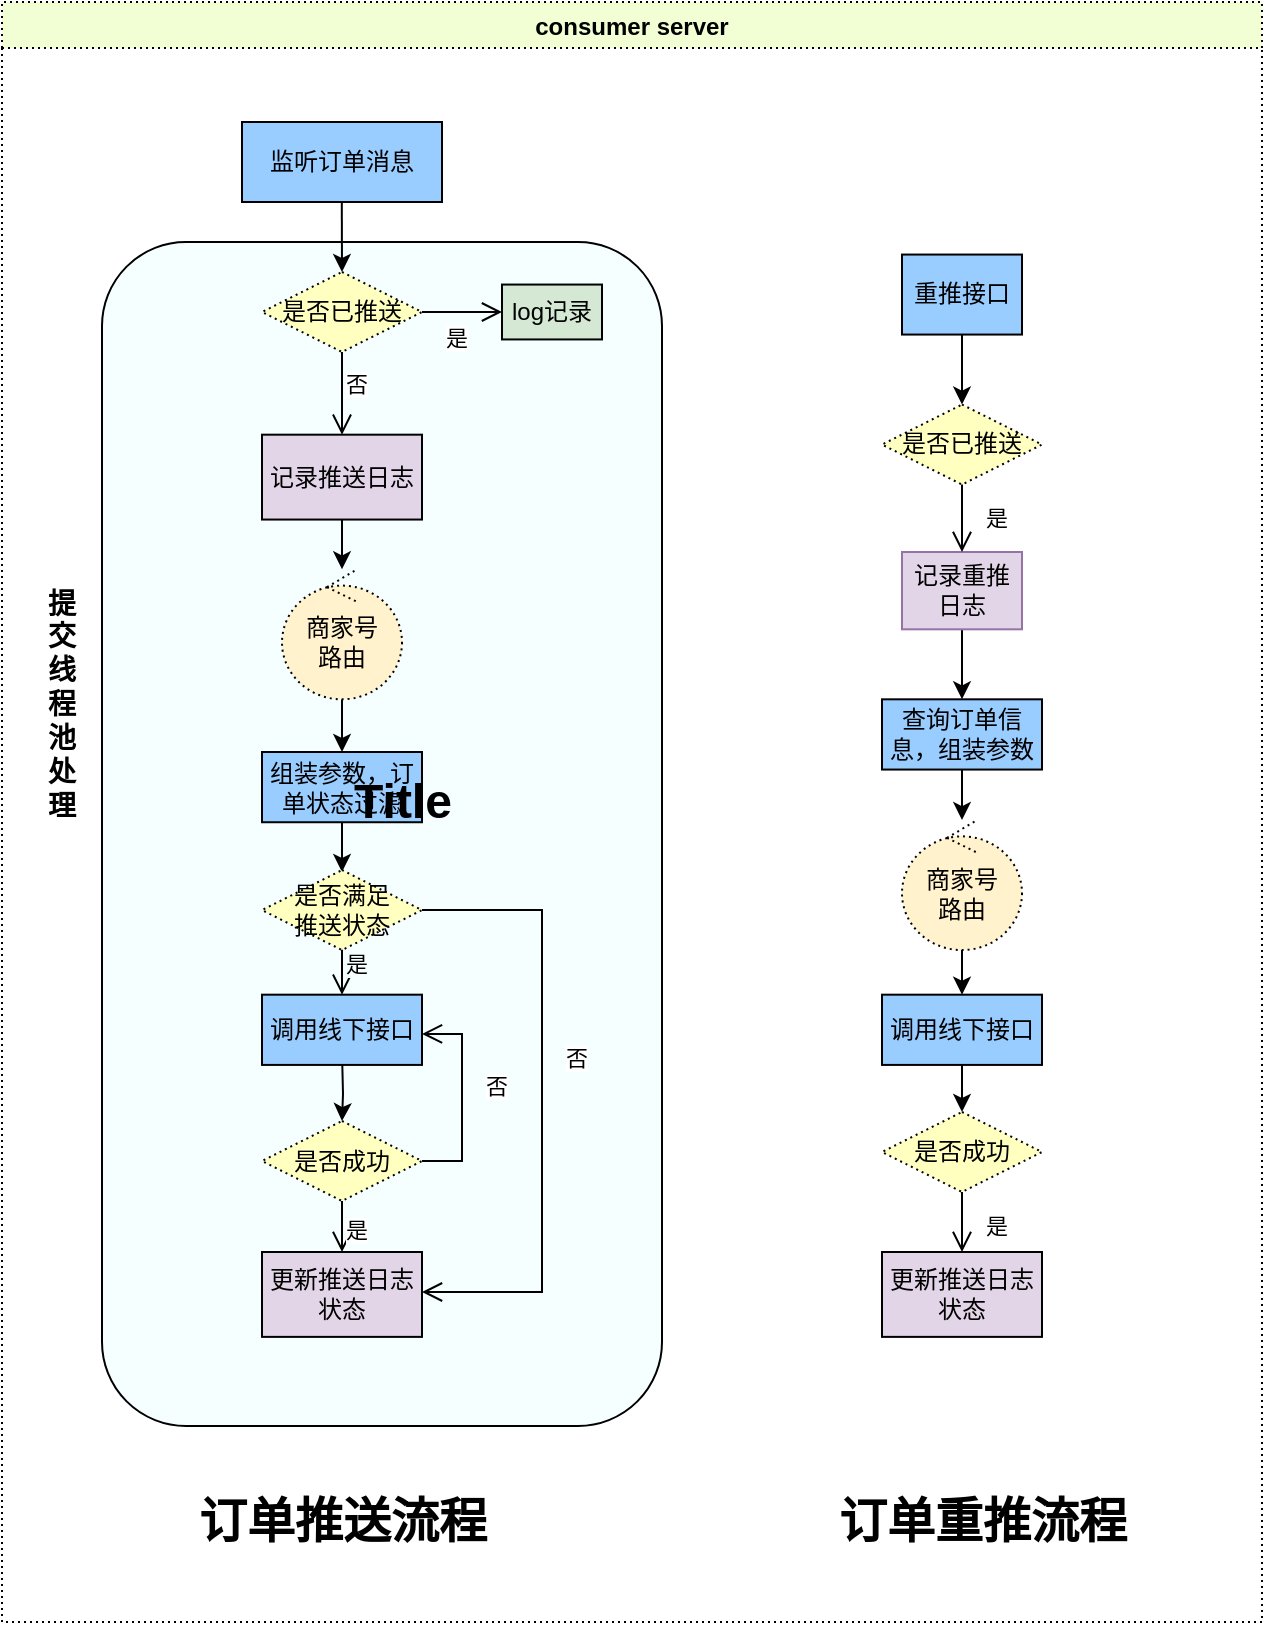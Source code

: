 <mxfile version="16.6.6" type="github">
  <diagram id="BDvVSngGOplgBvMkCZ0S" name="Page-1">
    <mxGraphModel dx="1673" dy="842" grid="1" gridSize="10" guides="1" tooltips="1" connect="1" arrows="1" fold="1" page="1" pageScale="1" pageWidth="827" pageHeight="1169" math="0" shadow="0">
      <root>
        <mxCell id="0" />
        <mxCell id="1" parent="0" />
        <mxCell id="b1F-uJUC9WspK6oYwCPj-3" value="consumer server" style="swimlane;fillColor=#F2FFD4;dashed=1;dashPattern=1 2;" parent="1" vertex="1">
          <mxGeometry x="150" y="40" width="630" height="810" as="geometry">
            <mxRectangle x="370" y="60" width="80" height="23" as="alternateBounds" />
          </mxGeometry>
        </mxCell>
        <mxCell id="ONsFw0UCnMqLuJ3qpuSr-8" value="" style="rounded=1;whiteSpace=wrap;html=1;fillColor=#F5FFFF;" parent="b1F-uJUC9WspK6oYwCPj-3" vertex="1">
          <mxGeometry x="50" y="120" width="280" height="592" as="geometry" />
        </mxCell>
        <mxCell id="b1F-uJUC9WspK6oYwCPj-13" value="监听订单消息" style="whiteSpace=wrap;html=1;align=center;fillColor=#99CCFF;" parent="b1F-uJUC9WspK6oYwCPj-3" vertex="1">
          <mxGeometry x="120" y="60" width="100" height="40" as="geometry" />
        </mxCell>
        <mxCell id="b1F-uJUC9WspK6oYwCPj-18" value="是否已推送" style="rhombus;whiteSpace=wrap;html=1;fillColor=#ffffc0;strokeColor=#000000;dashed=1;dashPattern=1 2;" parent="b1F-uJUC9WspK6oYwCPj-3" vertex="1">
          <mxGeometry x="130" y="135" width="80" height="40" as="geometry" />
        </mxCell>
        <mxCell id="b1F-uJUC9WspK6oYwCPj-20" value="否" style="edgeStyle=orthogonalEdgeStyle;html=1;align=left;verticalAlign=top;endArrow=open;endSize=8;strokeColor=#000000;rounded=0;entryX=0.5;entryY=0;entryDx=0;entryDy=0;" parent="b1F-uJUC9WspK6oYwCPj-3" source="b1F-uJUC9WspK6oYwCPj-18" target="b1F-uJUC9WspK6oYwCPj-38" edge="1">
          <mxGeometry x="-0.886" relative="1" as="geometry">
            <mxPoint x="170" y="220" as="targetPoint" />
            <Array as="points" />
            <mxPoint as="offset" />
          </mxGeometry>
        </mxCell>
        <mxCell id="b1F-uJUC9WspK6oYwCPj-28" value="" style="endArrow=classic;html=1;rounded=0;entryX=0.5;entryY=0;entryDx=0;entryDy=0;exitX=0.399;exitY=1.064;exitDx=0;exitDy=0;exitPerimeter=0;" parent="b1F-uJUC9WspK6oYwCPj-3" target="b1F-uJUC9WspK6oYwCPj-18" edge="1">
          <mxGeometry width="50" height="50" relative="1" as="geometry">
            <mxPoint x="169.9" y="100" as="sourcePoint" />
            <mxPoint x="140" y="87.44" as="targetPoint" />
          </mxGeometry>
        </mxCell>
        <mxCell id="b1F-uJUC9WspK6oYwCPj-30" value="是否已推送" style="rhombus;whiteSpace=wrap;html=1;fillColor=#ffffc0;strokeColor=#000000;dashed=1;dashPattern=1 2;" parent="b1F-uJUC9WspK6oYwCPj-3" vertex="1">
          <mxGeometry x="440" y="201.28" width="80" height="40" as="geometry" />
        </mxCell>
        <mxCell id="ONsFw0UCnMqLuJ3qpuSr-2" value="" style="edgeStyle=orthogonalEdgeStyle;rounded=0;orthogonalLoop=1;jettySize=auto;html=1;" parent="b1F-uJUC9WspK6oYwCPj-3" source="b1F-uJUC9WspK6oYwCPj-38" target="b1F-uJUC9WspK6oYwCPj-46" edge="1">
          <mxGeometry relative="1" as="geometry" />
        </mxCell>
        <mxCell id="b1F-uJUC9WspK6oYwCPj-38" value="记录推送日志" style="whiteSpace=wrap;html=1;align=center;fillColor=#E1D5E7;" parent="b1F-uJUC9WspK6oYwCPj-3" vertex="1">
          <mxGeometry x="130" y="216.34" width="80" height="42.44" as="geometry" />
        </mxCell>
        <mxCell id="pwdq7ZrsbVOp6Q4Kp9Ys-23" value="" style="edgeStyle=orthogonalEdgeStyle;rounded=0;orthogonalLoop=1;jettySize=auto;html=1;labelBackgroundColor=#F5FFFF;" parent="b1F-uJUC9WspK6oYwCPj-3" source="b1F-uJUC9WspK6oYwCPj-40" target="pwdq7ZrsbVOp6Q4Kp9Ys-22" edge="1">
          <mxGeometry relative="1" as="geometry" />
        </mxCell>
        <mxCell id="b1F-uJUC9WspK6oYwCPj-40" value="记录重推日志" style="whiteSpace=wrap;html=1;align=center;fillColor=#e1d5e7;strokeColor=#9673a6;" parent="b1F-uJUC9WspK6oYwCPj-3" vertex="1">
          <mxGeometry x="450" y="275" width="60" height="38.66" as="geometry" />
        </mxCell>
        <mxCell id="KlNrOT9Lmi1wFEdrxgjB-2" value="" style="edgeStyle=orthogonalEdgeStyle;rounded=0;orthogonalLoop=1;jettySize=auto;html=1;" parent="b1F-uJUC9WspK6oYwCPj-3" source="b1F-uJUC9WspK6oYwCPj-46" target="KlNrOT9Lmi1wFEdrxgjB-1" edge="1">
          <mxGeometry relative="1" as="geometry" />
        </mxCell>
        <mxCell id="b1F-uJUC9WspK6oYwCPj-46" value="商家号&lt;br&gt;路由" style="ellipse;shape=umlControl;whiteSpace=wrap;html=1;dashed=1;dashPattern=1 2;strokeColor=#000000;fillColor=#FFF2CC;gradientColor=none;" parent="b1F-uJUC9WspK6oYwCPj-3" vertex="1">
          <mxGeometry x="140" y="283.66" width="60" height="65" as="geometry" />
        </mxCell>
        <mxCell id="b1F-uJUC9WspK6oYwCPj-50" value="更新推送日志状态" style="whiteSpace=wrap;html=1;align=center;fillColor=#E1D5E7;" parent="b1F-uJUC9WspK6oYwCPj-3" vertex="1">
          <mxGeometry x="130" y="625" width="80" height="42.44" as="geometry" />
        </mxCell>
        <mxCell id="ONsFw0UCnMqLuJ3qpuSr-7" value="" style="edgeStyle=orthogonalEdgeStyle;rounded=0;orthogonalLoop=1;jettySize=auto;html=1;" parent="b1F-uJUC9WspK6oYwCPj-3" target="ONsFw0UCnMqLuJ3qpuSr-4" edge="1">
          <mxGeometry relative="1" as="geometry">
            <mxPoint x="170" y="525" as="sourcePoint" />
          </mxGeometry>
        </mxCell>
        <mxCell id="ONsFw0UCnMqLuJ3qpuSr-1" value="调用线下接口" style="whiteSpace=wrap;html=1;align=center;fillColor=#99CCFF;" parent="b1F-uJUC9WspK6oYwCPj-3" vertex="1">
          <mxGeometry x="130" y="496.34" width="80" height="35.12" as="geometry" />
        </mxCell>
        <mxCell id="ONsFw0UCnMqLuJ3qpuSr-4" value="是否成功" style="rhombus;whiteSpace=wrap;html=1;fillColor=#ffffc0;strokeColor=#000000;dashed=1;dashPattern=1 2;" parent="b1F-uJUC9WspK6oYwCPj-3" vertex="1">
          <mxGeometry x="130" y="559.5" width="80" height="40" as="geometry" />
        </mxCell>
        <mxCell id="ONsFw0UCnMqLuJ3qpuSr-5" value="否" style="edgeStyle=orthogonalEdgeStyle;html=1;align=left;verticalAlign=bottom;endArrow=open;endSize=8;strokeColor=#000000;rounded=0;exitX=1;exitY=0.5;exitDx=0;exitDy=0;" parent="b1F-uJUC9WspK6oYwCPj-3" source="ONsFw0UCnMqLuJ3qpuSr-4" edge="1">
          <mxGeometry x="-0.064" y="-10" relative="1" as="geometry">
            <mxPoint x="210" y="515.96" as="targetPoint" />
            <Array as="points">
              <mxPoint x="230" y="580" />
              <mxPoint x="230" y="516" />
            </Array>
            <mxPoint as="offset" />
          </mxGeometry>
        </mxCell>
        <mxCell id="ONsFw0UCnMqLuJ3qpuSr-6" value="是" style="edgeStyle=orthogonalEdgeStyle;html=1;align=left;verticalAlign=top;endArrow=open;endSize=8;strokeColor=#000000;rounded=0;" parent="b1F-uJUC9WspK6oYwCPj-3" source="ONsFw0UCnMqLuJ3qpuSr-4" edge="1">
          <mxGeometry x="-0.886" relative="1" as="geometry">
            <mxPoint x="170" y="625" as="targetPoint" />
            <Array as="points" />
            <mxPoint as="offset" />
          </mxGeometry>
        </mxCell>
        <mxCell id="ONsFw0UCnMqLuJ3qpuSr-9" value="&lt;h3&gt;&lt;font style=&quot;font-size: 14px&quot;&gt;提交线程池处理&lt;/font&gt;&lt;/h3&gt;" style="text;html=1;strokeColor=none;fillColor=none;align=center;verticalAlign=middle;whiteSpace=wrap;rounded=0;" parent="b1F-uJUC9WspK6oYwCPj-3" vertex="1">
          <mxGeometry x="20" y="275" width="20" height="151" as="geometry" />
        </mxCell>
        <mxCell id="ONsFw0UCnMqLuJ3qpuSr-11" value="" style="edgeStyle=orthogonalEdgeStyle;rounded=0;orthogonalLoop=1;jettySize=auto;html=1;fontSize=14;" parent="b1F-uJUC9WspK6oYwCPj-3" source="ONsFw0UCnMqLuJ3qpuSr-10" edge="1">
          <mxGeometry relative="1" as="geometry">
            <mxPoint x="480" y="201.28" as="targetPoint" />
          </mxGeometry>
        </mxCell>
        <mxCell id="ONsFw0UCnMqLuJ3qpuSr-10" value="重推接口" style="whiteSpace=wrap;html=1;align=center;fillColor=#99CCFF;" parent="b1F-uJUC9WspK6oYwCPj-3" vertex="1">
          <mxGeometry x="450" y="126.28" width="60" height="40" as="geometry" />
        </mxCell>
        <mxCell id="KlNrOT9Lmi1wFEdrxgjB-7" value="" style="edgeStyle=orthogonalEdgeStyle;rounded=0;orthogonalLoop=1;jettySize=auto;html=1;" parent="b1F-uJUC9WspK6oYwCPj-3" source="KlNrOT9Lmi1wFEdrxgjB-1" edge="1">
          <mxGeometry relative="1" as="geometry">
            <mxPoint x="170" y="435" as="targetPoint" />
          </mxGeometry>
        </mxCell>
        <mxCell id="KlNrOT9Lmi1wFEdrxgjB-1" value="组装参数，订单状态过滤" style="whiteSpace=wrap;html=1;align=center;fillColor=#99CCFF;" parent="b1F-uJUC9WspK6oYwCPj-3" vertex="1">
          <mxGeometry x="130" y="375" width="80" height="35.12" as="geometry" />
        </mxCell>
        <mxCell id="KlNrOT9Lmi1wFEdrxgjB-12" value="否" style="edgeStyle=orthogonalEdgeStyle;html=1;align=left;verticalAlign=bottom;endArrow=open;endSize=8;strokeColor=#000000;rounded=0;exitX=1;exitY=0.5;exitDx=0;exitDy=0;" parent="b1F-uJUC9WspK6oYwCPj-3" source="KlNrOT9Lmi1wFEdrxgjB-11" edge="1">
          <mxGeometry x="-0.08" y="10" relative="1" as="geometry">
            <mxPoint x="210" y="645" as="targetPoint" />
            <Array as="points">
              <mxPoint x="270" y="454" />
              <mxPoint x="270" y="645" />
              <mxPoint x="210" y="645" />
            </Array>
            <mxPoint as="offset" />
          </mxGeometry>
        </mxCell>
        <mxCell id="KlNrOT9Lmi1wFEdrxgjB-13" value="是" style="edgeStyle=orthogonalEdgeStyle;html=1;align=left;verticalAlign=top;endArrow=open;endSize=8;strokeColor=#000000;rounded=0;entryX=0.5;entryY=0;entryDx=0;entryDy=0;labelBackgroundColor=#F5FFFF;" parent="b1F-uJUC9WspK6oYwCPj-3" edge="1">
          <mxGeometry x="-1" relative="1" as="geometry">
            <mxPoint x="170" y="496.34" as="targetPoint" />
            <Array as="points" />
            <mxPoint as="offset" />
            <mxPoint x="170" y="468" as="sourcePoint" />
          </mxGeometry>
        </mxCell>
        <mxCell id="KlNrOT9Lmi1wFEdrxgjB-11" value="是否满足&lt;br&gt;推送状态" style="rhombus;whiteSpace=wrap;html=1;fillColor=#ffffc0;strokeColor=#000000;dashed=1;dashPattern=1 2;" parent="b1F-uJUC9WspK6oYwCPj-3" vertex="1">
          <mxGeometry x="130" y="434.04" width="80" height="40" as="geometry" />
        </mxCell>
        <mxCell id="pwdq7ZrsbVOp6Q4Kp9Ys-18" value="log记录" style="whiteSpace=wrap;html=1;align=center;fillColor=#D5E8D4;" parent="b1F-uJUC9WspK6oYwCPj-3" vertex="1">
          <mxGeometry x="250" y="141.28" width="50" height="27.44" as="geometry" />
        </mxCell>
        <mxCell id="pwdq7ZrsbVOp6Q4Kp9Ys-21" value="是" style="edgeStyle=orthogonalEdgeStyle;html=1;align=left;verticalAlign=top;endArrow=open;endSize=8;strokeColor=#000000;rounded=0;entryX=0;entryY=0.5;entryDx=0;entryDy=0;exitX=1;exitY=0.5;exitDx=0;exitDy=0;" parent="b1F-uJUC9WspK6oYwCPj-3" source="b1F-uJUC9WspK6oYwCPj-18" target="pwdq7ZrsbVOp6Q4Kp9Ys-18" edge="1">
          <mxGeometry x="-0.5" relative="1" as="geometry">
            <mxPoint x="180" y="226.34" as="targetPoint" />
            <Array as="points" />
            <mxPoint as="offset" />
            <mxPoint x="180" y="185" as="sourcePoint" />
          </mxGeometry>
        </mxCell>
        <mxCell id="pwdq7ZrsbVOp6Q4Kp9Ys-37" value="" style="edgeStyle=orthogonalEdgeStyle;rounded=0;orthogonalLoop=1;jettySize=auto;html=1;labelBackgroundColor=#F5FFFF;fontSize=12;" parent="b1F-uJUC9WspK6oYwCPj-3" source="pwdq7ZrsbVOp6Q4Kp9Ys-22" target="pwdq7ZrsbVOp6Q4Kp9Ys-36" edge="1">
          <mxGeometry relative="1" as="geometry" />
        </mxCell>
        <mxCell id="pwdq7ZrsbVOp6Q4Kp9Ys-22" value="查询订单信息，组装参数" style="whiteSpace=wrap;html=1;align=center;fillColor=#99CCFF;" parent="b1F-uJUC9WspK6oYwCPj-3" vertex="1">
          <mxGeometry x="440" y="348.66" width="80" height="35.12" as="geometry" />
        </mxCell>
        <mxCell id="pwdq7ZrsbVOp6Q4Kp9Ys-32" value="" style="edgeStyle=orthogonalEdgeStyle;rounded=0;orthogonalLoop=1;jettySize=auto;html=1;labelBackgroundColor=#F5FFFF;fontSize=12;" parent="b1F-uJUC9WspK6oYwCPj-3" source="pwdq7ZrsbVOp6Q4Kp9Ys-28" target="pwdq7ZrsbVOp6Q4Kp9Ys-31" edge="1">
          <mxGeometry relative="1" as="geometry" />
        </mxCell>
        <mxCell id="pwdq7ZrsbVOp6Q4Kp9Ys-28" value="调用线下接口" style="whiteSpace=wrap;html=1;align=center;fillColor=#99CCFF;" parent="b1F-uJUC9WspK6oYwCPj-3" vertex="1">
          <mxGeometry x="440" y="496.34" width="80" height="35.12" as="geometry" />
        </mxCell>
        <mxCell id="pwdq7ZrsbVOp6Q4Kp9Ys-29" value="更新推送日志状态" style="whiteSpace=wrap;html=1;align=center;fillColor=#E1D5E7;" parent="b1F-uJUC9WspK6oYwCPj-3" vertex="1">
          <mxGeometry x="440" y="625.0" width="80" height="42.44" as="geometry" />
        </mxCell>
        <mxCell id="pwdq7ZrsbVOp6Q4Kp9Ys-31" value="是否成功" style="rhombus;whiteSpace=wrap;html=1;fillColor=#ffffc0;strokeColor=#000000;dashed=1;dashPattern=1 2;" parent="b1F-uJUC9WspK6oYwCPj-3" vertex="1">
          <mxGeometry x="440" y="555" width="80" height="40" as="geometry" />
        </mxCell>
        <mxCell id="pwdq7ZrsbVOp6Q4Kp9Ys-34" value="是" style="edgeStyle=orthogonalEdgeStyle;html=1;align=left;verticalAlign=top;endArrow=open;endSize=8;strokeColor=#000000;rounded=0;entryX=0.5;entryY=0;entryDx=0;entryDy=0;exitX=0.5;exitY=1;exitDx=0;exitDy=0;" parent="b1F-uJUC9WspK6oYwCPj-3" source="b1F-uJUC9WspK6oYwCPj-30" target="b1F-uJUC9WspK6oYwCPj-40" edge="1">
          <mxGeometry x="-0.753" y="10" relative="1" as="geometry">
            <mxPoint x="320" y="165" as="targetPoint" />
            <Array as="points" />
            <mxPoint as="offset" />
            <mxPoint x="280" y="165" as="sourcePoint" />
          </mxGeometry>
        </mxCell>
        <mxCell id="pwdq7ZrsbVOp6Q4Kp9Ys-39" value="" style="edgeStyle=orthogonalEdgeStyle;rounded=0;orthogonalLoop=1;jettySize=auto;html=1;labelBackgroundColor=#F5FFFF;fontSize=12;entryX=0.5;entryY=0;entryDx=0;entryDy=0;" parent="b1F-uJUC9WspK6oYwCPj-3" source="pwdq7ZrsbVOp6Q4Kp9Ys-36" target="pwdq7ZrsbVOp6Q4Kp9Ys-28" edge="1">
          <mxGeometry relative="1" as="geometry" />
        </mxCell>
        <mxCell id="pwdq7ZrsbVOp6Q4Kp9Ys-36" value="商家号&lt;br&gt;路由" style="ellipse;shape=umlControl;whiteSpace=wrap;html=1;dashed=1;dashPattern=1 2;strokeColor=#000000;fillColor=#FFF2CC;gradientColor=none;" parent="b1F-uJUC9WspK6oYwCPj-3" vertex="1">
          <mxGeometry x="450" y="409.04" width="60" height="65" as="geometry" />
        </mxCell>
        <mxCell id="6Dn09anRPJR3Hj1xnXRb-2" value="订单推送流程" style="text;strokeColor=none;fillColor=none;html=1;fontSize=24;fontStyle=1;verticalAlign=middle;align=center;" vertex="1" parent="b1F-uJUC9WspK6oYwCPj-3">
          <mxGeometry x="120" y="740" width="100" height="40" as="geometry" />
        </mxCell>
        <mxCell id="6Dn09anRPJR3Hj1xnXRb-3" value="订单重推流程" style="text;strokeColor=none;fillColor=none;html=1;fontSize=24;fontStyle=1;verticalAlign=middle;align=center;" vertex="1" parent="b1F-uJUC9WspK6oYwCPj-3">
          <mxGeometry x="440" y="740" width="100" height="40" as="geometry" />
        </mxCell>
        <mxCell id="pwdq7ZrsbVOp6Q4Kp9Ys-35" value="是" style="edgeStyle=orthogonalEdgeStyle;html=1;align=left;verticalAlign=top;endArrow=open;endSize=8;strokeColor=#000000;rounded=0;exitX=0.5;exitY=1;exitDx=0;exitDy=0;" parent="1" source="pwdq7ZrsbVOp6Q4Kp9Ys-31" edge="1">
          <mxGeometry x="-0.753" y="10" relative="1" as="geometry">
            <mxPoint x="630" y="665" as="targetPoint" />
            <Array as="points" />
            <mxPoint as="offset" />
            <mxPoint x="640" y="350" as="sourcePoint" />
          </mxGeometry>
        </mxCell>
        <mxCell id="6Dn09anRPJR3Hj1xnXRb-1" value="Title" style="text;strokeColor=none;fillColor=none;html=1;fontSize=24;fontStyle=1;verticalAlign=middle;align=center;" vertex="1" parent="1">
          <mxGeometry x="300" y="420" width="100" height="40" as="geometry" />
        </mxCell>
      </root>
    </mxGraphModel>
  </diagram>
</mxfile>
